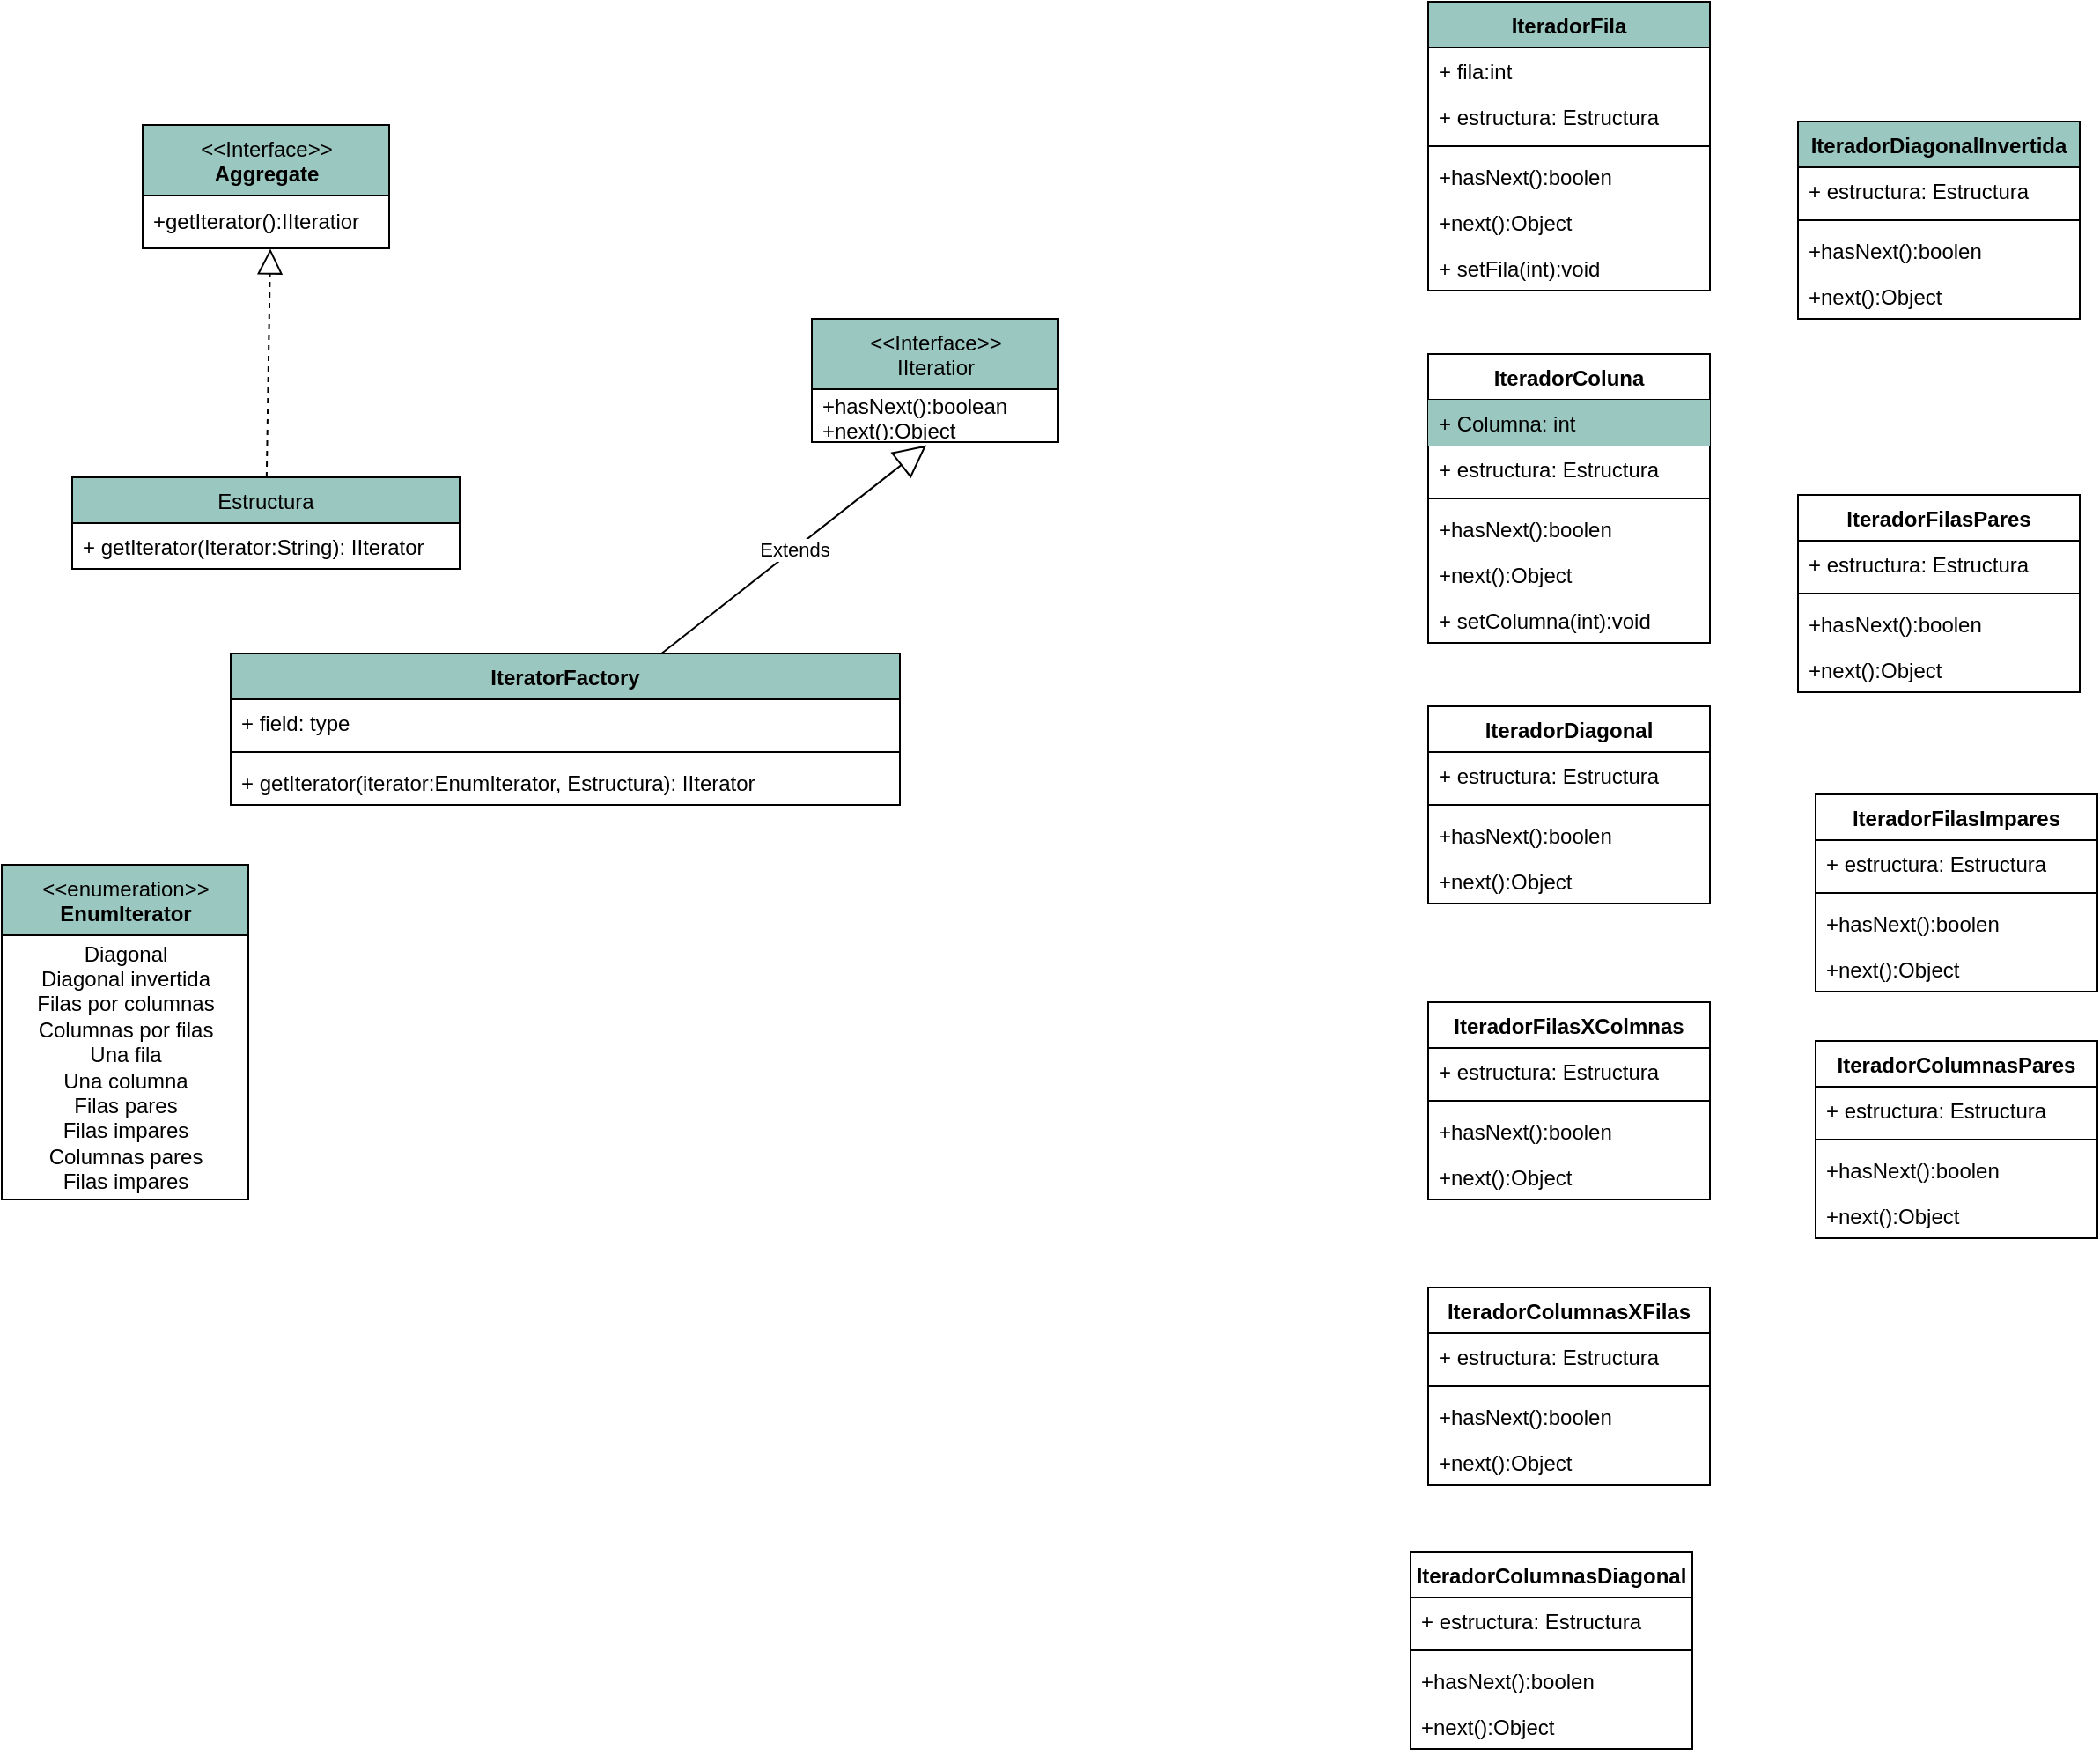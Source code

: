 <mxfile version="15.5.0" type="device"><diagram id="Y1FXFS_seEDH0CYyXifL" name="Page-1"><mxGraphModel dx="1632" dy="966" grid="1" gridSize="10" guides="1" tooltips="1" connect="1" arrows="1" fold="1" page="1" pageScale="1" pageWidth="827" pageHeight="1169" math="0" shadow="0"><root><mxCell id="0"/><mxCell id="1" parent="0"/><mxCell id="jHyOmPYDse7fTnxH-kE5-1" value="Estructura" style="swimlane;fontStyle=0;childLayout=stackLayout;horizontal=1;startSize=26;fillColor=#9AC7BF;horizontalStack=0;resizeParent=1;resizeParentMax=0;resizeLast=0;collapsible=1;marginBottom=0;" vertex="1" parent="1"><mxGeometry x="130" y="300" width="220" height="52" as="geometry"/></mxCell><mxCell id="jHyOmPYDse7fTnxH-kE5-2" value="+ getIterator(Iterator:String): IIterator" style="text;strokeColor=none;fillColor=none;align=left;verticalAlign=top;spacingLeft=4;spacingRight=4;overflow=hidden;rotatable=0;points=[[0,0.5],[1,0.5]];portConstraint=eastwest;" vertex="1" parent="jHyOmPYDse7fTnxH-kE5-1"><mxGeometry y="26" width="220" height="26" as="geometry"/></mxCell><mxCell id="jHyOmPYDse7fTnxH-kE5-5" value="IteradorFila" style="swimlane;fontStyle=1;align=center;verticalAlign=top;childLayout=stackLayout;horizontal=1;startSize=26;horizontalStack=0;resizeParent=1;resizeParentMax=0;resizeLast=0;collapsible=1;marginBottom=0;fillColor=#9AC7BF;" vertex="1" parent="1"><mxGeometry x="900" y="30" width="160" height="164" as="geometry"/></mxCell><mxCell id="jHyOmPYDse7fTnxH-kE5-32" value="+ fila:int" style="text;strokeColor=none;fillColor=none;align=left;verticalAlign=top;spacingLeft=4;spacingRight=4;overflow=hidden;rotatable=0;points=[[0,0.5],[1,0.5]];portConstraint=eastwest;" vertex="1" parent="jHyOmPYDse7fTnxH-kE5-5"><mxGeometry y="26" width="160" height="26" as="geometry"/></mxCell><mxCell id="jHyOmPYDse7fTnxH-kE5-49" value="+ estructura: Estructura" style="text;strokeColor=none;fillColor=none;align=left;verticalAlign=top;spacingLeft=4;spacingRight=4;overflow=hidden;rotatable=0;points=[[0,0.5],[1,0.5]];portConstraint=eastwest;" vertex="1" parent="jHyOmPYDse7fTnxH-kE5-5"><mxGeometry y="52" width="160" height="26" as="geometry"/></mxCell><mxCell id="jHyOmPYDse7fTnxH-kE5-7" value="" style="line;strokeWidth=1;fillColor=none;align=left;verticalAlign=middle;spacingTop=-1;spacingLeft=3;spacingRight=3;rotatable=0;labelPosition=right;points=[];portConstraint=eastwest;" vertex="1" parent="jHyOmPYDse7fTnxH-kE5-5"><mxGeometry y="78" width="160" height="8" as="geometry"/></mxCell><mxCell id="jHyOmPYDse7fTnxH-kE5-25" value="+hasNext():boolen" style="text;strokeColor=none;fillColor=none;align=left;verticalAlign=top;spacingLeft=4;spacingRight=4;overflow=hidden;rotatable=0;points=[[0,0.5],[1,0.5]];portConstraint=eastwest;" vertex="1" parent="jHyOmPYDse7fTnxH-kE5-5"><mxGeometry y="86" width="160" height="26" as="geometry"/></mxCell><mxCell id="jHyOmPYDse7fTnxH-kE5-26" value="+next():Object" style="text;strokeColor=none;fillColor=none;align=left;verticalAlign=top;spacingLeft=4;spacingRight=4;overflow=hidden;rotatable=0;points=[[0,0.5],[1,0.5]];portConstraint=eastwest;" vertex="1" parent="jHyOmPYDse7fTnxH-kE5-5"><mxGeometry y="112" width="160" height="26" as="geometry"/></mxCell><mxCell id="jHyOmPYDse7fTnxH-kE5-31" value="+ setFila(int):void" style="text;strokeColor=none;fillColor=none;align=left;verticalAlign=top;spacingLeft=4;spacingRight=4;overflow=hidden;rotatable=0;points=[[0,0.5],[1,0.5]];portConstraint=eastwest;" vertex="1" parent="jHyOmPYDse7fTnxH-kE5-5"><mxGeometry y="138" width="160" height="26" as="geometry"/></mxCell><mxCell id="jHyOmPYDse7fTnxH-kE5-14" value="&amp;lt;&amp;lt;Interface&amp;gt;&amp;gt;&lt;br&gt;&lt;b&gt;Aggregate&lt;/b&gt;" style="swimlane;fontStyle=0;align=center;verticalAlign=top;childLayout=stackLayout;horizontal=1;startSize=40;horizontalStack=0;resizeParent=1;resizeParentMax=0;resizeLast=0;collapsible=0;marginBottom=0;html=1;fillColor=#9AC7BF;" vertex="1" parent="1"><mxGeometry x="170" y="100" width="140" height="70" as="geometry"/></mxCell><mxCell id="jHyOmPYDse7fTnxH-kE5-15" value="+getIterator():IIteratior" style="text;html=1;strokeColor=none;fillColor=none;align=left;verticalAlign=middle;spacingLeft=4;spacingRight=4;overflow=hidden;rotatable=0;points=[[0,0.5],[1,0.5]];portConstraint=eastwest;" vertex="1" parent="jHyOmPYDse7fTnxH-kE5-14"><mxGeometry y="40" width="140" height="30" as="geometry"/></mxCell><mxCell id="jHyOmPYDse7fTnxH-kE5-16" value="&amp;lt;&amp;lt;Interface&amp;gt;&amp;gt;&lt;br&gt;&lt;span style=&quot;text-align: left&quot;&gt;IIteratior&lt;/span&gt;" style="swimlane;fontStyle=0;align=center;verticalAlign=top;childLayout=stackLayout;horizontal=1;startSize=40;horizontalStack=0;resizeParent=1;resizeParentMax=0;resizeLast=0;collapsible=0;marginBottom=0;html=1;fillColor=#9AC7BF;" vertex="1" parent="1"><mxGeometry x="550" y="210" width="140" height="70" as="geometry"/></mxCell><mxCell id="jHyOmPYDse7fTnxH-kE5-17" value="+hasNext():boolean&lt;br&gt;+next():Object" style="text;html=1;strokeColor=none;fillColor=none;align=left;verticalAlign=middle;spacingLeft=4;spacingRight=4;overflow=hidden;rotatable=0;points=[[0,0.5],[1,0.5]];portConstraint=eastwest;" vertex="1" parent="jHyOmPYDse7fTnxH-kE5-16"><mxGeometry y="40" width="140" height="30" as="geometry"/></mxCell><mxCell id="jHyOmPYDse7fTnxH-kE5-22" value="" style="endArrow=block;dashed=1;endFill=0;endSize=12;html=1;rounded=0;entryX=0.518;entryY=1.007;entryDx=0;entryDy=0;entryPerimeter=0;" edge="1" parent="1" source="jHyOmPYDse7fTnxH-kE5-1" target="jHyOmPYDse7fTnxH-kE5-15"><mxGeometry width="160" relative="1" as="geometry"><mxPoint x="80" y="240" as="sourcePoint"/><mxPoint x="240" y="240" as="targetPoint"/></mxGeometry></mxCell><mxCell id="jHyOmPYDse7fTnxH-kE5-27" value="IteradorColuna" style="swimlane;fontStyle=1;align=center;verticalAlign=top;childLayout=stackLayout;horizontal=1;startSize=26;horizontalStack=0;resizeParent=1;resizeParentMax=0;resizeLast=0;collapsible=1;marginBottom=0;" vertex="1" parent="1"><mxGeometry x="900" y="230" width="160" height="164" as="geometry"/></mxCell><mxCell id="jHyOmPYDse7fTnxH-kE5-34" value="+ Columna: int " style="text;strokeColor=none;fillColor=#9AC7BF;align=left;verticalAlign=top;spacingLeft=4;spacingRight=4;overflow=hidden;rotatable=0;points=[[0,0.5],[1,0.5]];portConstraint=eastwest;" vertex="1" parent="jHyOmPYDse7fTnxH-kE5-27"><mxGeometry y="26" width="160" height="26" as="geometry"/></mxCell><mxCell id="jHyOmPYDse7fTnxH-kE5-48" value="+ estructura: Estructura" style="text;strokeColor=none;fillColor=none;align=left;verticalAlign=top;spacingLeft=4;spacingRight=4;overflow=hidden;rotatable=0;points=[[0,0.5],[1,0.5]];portConstraint=eastwest;" vertex="1" parent="jHyOmPYDse7fTnxH-kE5-27"><mxGeometry y="52" width="160" height="26" as="geometry"/></mxCell><mxCell id="jHyOmPYDse7fTnxH-kE5-28" value="" style="line;strokeWidth=1;fillColor=none;align=left;verticalAlign=middle;spacingTop=-1;spacingLeft=3;spacingRight=3;rotatable=0;labelPosition=right;points=[];portConstraint=eastwest;" vertex="1" parent="jHyOmPYDse7fTnxH-kE5-27"><mxGeometry y="78" width="160" height="8" as="geometry"/></mxCell><mxCell id="jHyOmPYDse7fTnxH-kE5-29" value="+hasNext():boolen" style="text;strokeColor=none;fillColor=none;align=left;verticalAlign=top;spacingLeft=4;spacingRight=4;overflow=hidden;rotatable=0;points=[[0,0.5],[1,0.5]];portConstraint=eastwest;" vertex="1" parent="jHyOmPYDse7fTnxH-kE5-27"><mxGeometry y="86" width="160" height="26" as="geometry"/></mxCell><mxCell id="jHyOmPYDse7fTnxH-kE5-30" value="+next():Object" style="text;strokeColor=none;fillColor=none;align=left;verticalAlign=top;spacingLeft=4;spacingRight=4;overflow=hidden;rotatable=0;points=[[0,0.5],[1,0.5]];portConstraint=eastwest;" vertex="1" parent="jHyOmPYDse7fTnxH-kE5-27"><mxGeometry y="112" width="160" height="26" as="geometry"/></mxCell><mxCell id="jHyOmPYDse7fTnxH-kE5-33" value="+ setColumna(int):void " style="text;strokeColor=none;fillColor=none;align=left;verticalAlign=top;spacingLeft=4;spacingRight=4;overflow=hidden;rotatable=0;points=[[0,0.5],[1,0.5]];portConstraint=eastwest;" vertex="1" parent="jHyOmPYDse7fTnxH-kE5-27"><mxGeometry y="138" width="160" height="26" as="geometry"/></mxCell><mxCell id="jHyOmPYDse7fTnxH-kE5-35" value="IteratorFactory" style="swimlane;fontStyle=1;align=center;verticalAlign=top;childLayout=stackLayout;horizontal=1;startSize=26;horizontalStack=0;resizeParent=1;resizeParentMax=0;resizeLast=0;collapsible=1;marginBottom=0;fillColor=#9AC7BF;" vertex="1" parent="1"><mxGeometry x="220" y="400" width="380" height="86" as="geometry"/></mxCell><mxCell id="jHyOmPYDse7fTnxH-kE5-36" value="+ field: type" style="text;strokeColor=none;fillColor=none;align=left;verticalAlign=top;spacingLeft=4;spacingRight=4;overflow=hidden;rotatable=0;points=[[0,0.5],[1,0.5]];portConstraint=eastwest;" vertex="1" parent="jHyOmPYDse7fTnxH-kE5-35"><mxGeometry y="26" width="380" height="26" as="geometry"/></mxCell><mxCell id="jHyOmPYDse7fTnxH-kE5-37" value="" style="line;strokeWidth=1;fillColor=none;align=left;verticalAlign=middle;spacingTop=-1;spacingLeft=3;spacingRight=3;rotatable=0;labelPosition=right;points=[];portConstraint=eastwest;" vertex="1" parent="jHyOmPYDse7fTnxH-kE5-35"><mxGeometry y="52" width="380" height="8" as="geometry"/></mxCell><mxCell id="jHyOmPYDse7fTnxH-kE5-38" value="+ getIterator(iterator:EnumIterator, Estructura): IIterator" style="text;strokeColor=none;fillColor=none;align=left;verticalAlign=top;spacingLeft=4;spacingRight=4;overflow=hidden;rotatable=0;points=[[0,0.5],[1,0.5]];portConstraint=eastwest;" vertex="1" parent="jHyOmPYDse7fTnxH-kE5-35"><mxGeometry y="60" width="380" height="26" as="geometry"/></mxCell><mxCell id="jHyOmPYDse7fTnxH-kE5-39" value="&amp;lt;&amp;lt;enumeration&amp;gt;&amp;gt;&lt;br&gt;&lt;b&gt;EnumIterator&lt;/b&gt;" style="swimlane;fontStyle=0;align=center;verticalAlign=top;childLayout=stackLayout;horizontal=1;startSize=40;horizontalStack=0;resizeParent=1;resizeParentMax=0;resizeLast=0;collapsible=0;marginBottom=0;html=1;fillColor=#9AC7BF;" vertex="1" parent="1"><mxGeometry x="90" y="520" width="140" height="190" as="geometry"/></mxCell><mxCell id="jHyOmPYDse7fTnxH-kE5-42" value="&lt;div&gt;Diagonal&lt;/div&gt;&lt;div&gt;Diagonal invertida&lt;/div&gt;&lt;div&gt;Filas por columnas&lt;/div&gt;&lt;div&gt;Columnas por filas&lt;/div&gt;&lt;div&gt;Una fila&lt;/div&gt;&lt;div&gt;Una columna&lt;/div&gt;&lt;div&gt;Filas pares&lt;/div&gt;&lt;div&gt;Filas impares&lt;/div&gt;&lt;div&gt;Columnas pares&lt;/div&gt;&lt;div&gt;Filas impares&lt;/div&gt;" style="text;html=1;align=center;verticalAlign=middle;resizable=0;points=[];autosize=1;strokeColor=none;fillColor=none;" vertex="1" parent="jHyOmPYDse7fTnxH-kE5-39"><mxGeometry y="40" width="140" height="150" as="geometry"/></mxCell><mxCell id="jHyOmPYDse7fTnxH-kE5-43" value="IteradorDiagonal" style="swimlane;fontStyle=1;align=center;verticalAlign=top;childLayout=stackLayout;horizontal=1;startSize=26;horizontalStack=0;resizeParent=1;resizeParentMax=0;resizeLast=0;collapsible=1;marginBottom=0;" vertex="1" parent="1"><mxGeometry x="900" y="430" width="160" height="112" as="geometry"/></mxCell><mxCell id="jHyOmPYDse7fTnxH-kE5-47" value="+ estructura: Estructura" style="text;strokeColor=none;fillColor=none;align=left;verticalAlign=top;spacingLeft=4;spacingRight=4;overflow=hidden;rotatable=0;points=[[0,0.5],[1,0.5]];portConstraint=eastwest;" vertex="1" parent="jHyOmPYDse7fTnxH-kE5-43"><mxGeometry y="26" width="160" height="26" as="geometry"/></mxCell><mxCell id="jHyOmPYDse7fTnxH-kE5-45" value="" style="line;strokeWidth=1;fillColor=none;align=left;verticalAlign=middle;spacingTop=-1;spacingLeft=3;spacingRight=3;rotatable=0;labelPosition=right;points=[];portConstraint=eastwest;" vertex="1" parent="jHyOmPYDse7fTnxH-kE5-43"><mxGeometry y="52" width="160" height="8" as="geometry"/></mxCell><mxCell id="jHyOmPYDse7fTnxH-kE5-46" value="+hasNext():boolen" style="text;strokeColor=none;fillColor=none;align=left;verticalAlign=top;spacingLeft=4;spacingRight=4;overflow=hidden;rotatable=0;points=[[0,0.5],[1,0.5]];portConstraint=eastwest;" vertex="1" parent="jHyOmPYDse7fTnxH-kE5-43"><mxGeometry y="60" width="160" height="26" as="geometry"/></mxCell><mxCell id="jHyOmPYDse7fTnxH-kE5-50" value="+next():Object" style="text;strokeColor=none;fillColor=none;align=left;verticalAlign=top;spacingLeft=4;spacingRight=4;overflow=hidden;rotatable=0;points=[[0,0.5],[1,0.5]];portConstraint=eastwest;" vertex="1" parent="jHyOmPYDse7fTnxH-kE5-43"><mxGeometry y="86" width="160" height="26" as="geometry"/></mxCell><mxCell id="jHyOmPYDse7fTnxH-kE5-52" value="IteradorFilasXColmnas" style="swimlane;fontStyle=1;align=center;verticalAlign=top;childLayout=stackLayout;horizontal=1;startSize=26;horizontalStack=0;resizeParent=1;resizeParentMax=0;resizeLast=0;collapsible=1;marginBottom=0;" vertex="1" parent="1"><mxGeometry x="900" y="598" width="160" height="112" as="geometry"/></mxCell><mxCell id="jHyOmPYDse7fTnxH-kE5-53" value="+ estructura: Estructura" style="text;strokeColor=none;fillColor=none;align=left;verticalAlign=top;spacingLeft=4;spacingRight=4;overflow=hidden;rotatable=0;points=[[0,0.5],[1,0.5]];portConstraint=eastwest;" vertex="1" parent="jHyOmPYDse7fTnxH-kE5-52"><mxGeometry y="26" width="160" height="26" as="geometry"/></mxCell><mxCell id="jHyOmPYDse7fTnxH-kE5-54" value="" style="line;strokeWidth=1;fillColor=none;align=left;verticalAlign=middle;spacingTop=-1;spacingLeft=3;spacingRight=3;rotatable=0;labelPosition=right;points=[];portConstraint=eastwest;" vertex="1" parent="jHyOmPYDse7fTnxH-kE5-52"><mxGeometry y="52" width="160" height="8" as="geometry"/></mxCell><mxCell id="jHyOmPYDse7fTnxH-kE5-55" value="+hasNext():boolen" style="text;strokeColor=none;fillColor=none;align=left;verticalAlign=top;spacingLeft=4;spacingRight=4;overflow=hidden;rotatable=0;points=[[0,0.5],[1,0.5]];portConstraint=eastwest;" vertex="1" parent="jHyOmPYDse7fTnxH-kE5-52"><mxGeometry y="60" width="160" height="26" as="geometry"/></mxCell><mxCell id="jHyOmPYDse7fTnxH-kE5-56" value="+next():Object" style="text;strokeColor=none;fillColor=none;align=left;verticalAlign=top;spacingLeft=4;spacingRight=4;overflow=hidden;rotatable=0;points=[[0,0.5],[1,0.5]];portConstraint=eastwest;" vertex="1" parent="jHyOmPYDse7fTnxH-kE5-52"><mxGeometry y="86" width="160" height="26" as="geometry"/></mxCell><mxCell id="jHyOmPYDse7fTnxH-kE5-57" value="IteradorColumnasXFilas" style="swimlane;fontStyle=1;align=center;verticalAlign=top;childLayout=stackLayout;horizontal=1;startSize=26;horizontalStack=0;resizeParent=1;resizeParentMax=0;resizeLast=0;collapsible=1;marginBottom=0;" vertex="1" parent="1"><mxGeometry x="900" y="760" width="160" height="112" as="geometry"/></mxCell><mxCell id="jHyOmPYDse7fTnxH-kE5-58" value="+ estructura: Estructura" style="text;strokeColor=none;fillColor=none;align=left;verticalAlign=top;spacingLeft=4;spacingRight=4;overflow=hidden;rotatable=0;points=[[0,0.5],[1,0.5]];portConstraint=eastwest;" vertex="1" parent="jHyOmPYDse7fTnxH-kE5-57"><mxGeometry y="26" width="160" height="26" as="geometry"/></mxCell><mxCell id="jHyOmPYDse7fTnxH-kE5-59" value="" style="line;strokeWidth=1;fillColor=none;align=left;verticalAlign=middle;spacingTop=-1;spacingLeft=3;spacingRight=3;rotatable=0;labelPosition=right;points=[];portConstraint=eastwest;" vertex="1" parent="jHyOmPYDse7fTnxH-kE5-57"><mxGeometry y="52" width="160" height="8" as="geometry"/></mxCell><mxCell id="jHyOmPYDse7fTnxH-kE5-60" value="+hasNext():boolen" style="text;strokeColor=none;fillColor=none;align=left;verticalAlign=top;spacingLeft=4;spacingRight=4;overflow=hidden;rotatable=0;points=[[0,0.5],[1,0.5]];portConstraint=eastwest;" vertex="1" parent="jHyOmPYDse7fTnxH-kE5-57"><mxGeometry y="60" width="160" height="26" as="geometry"/></mxCell><mxCell id="jHyOmPYDse7fTnxH-kE5-61" value="+next():Object" style="text;strokeColor=none;fillColor=none;align=left;verticalAlign=top;spacingLeft=4;spacingRight=4;overflow=hidden;rotatable=0;points=[[0,0.5],[1,0.5]];portConstraint=eastwest;" vertex="1" parent="jHyOmPYDse7fTnxH-kE5-57"><mxGeometry y="86" width="160" height="26" as="geometry"/></mxCell><mxCell id="jHyOmPYDse7fTnxH-kE5-62" value="IteradorDiagonalInvertida" style="swimlane;fontStyle=1;align=center;verticalAlign=top;childLayout=stackLayout;horizontal=1;startSize=26;horizontalStack=0;resizeParent=1;resizeParentMax=0;resizeLast=0;collapsible=1;marginBottom=0;fillColor=#9AC7BF;" vertex="1" parent="1"><mxGeometry x="1110" y="98" width="160" height="112" as="geometry"/></mxCell><mxCell id="jHyOmPYDse7fTnxH-kE5-63" value="+ estructura: Estructura" style="text;strokeColor=none;fillColor=none;align=left;verticalAlign=top;spacingLeft=4;spacingRight=4;overflow=hidden;rotatable=0;points=[[0,0.5],[1,0.5]];portConstraint=eastwest;" vertex="1" parent="jHyOmPYDse7fTnxH-kE5-62"><mxGeometry y="26" width="160" height="26" as="geometry"/></mxCell><mxCell id="jHyOmPYDse7fTnxH-kE5-64" value="" style="line;strokeWidth=1;fillColor=none;align=left;verticalAlign=middle;spacingTop=-1;spacingLeft=3;spacingRight=3;rotatable=0;labelPosition=right;points=[];portConstraint=eastwest;" vertex="1" parent="jHyOmPYDse7fTnxH-kE5-62"><mxGeometry y="52" width="160" height="8" as="geometry"/></mxCell><mxCell id="jHyOmPYDse7fTnxH-kE5-65" value="+hasNext():boolen" style="text;strokeColor=none;fillColor=none;align=left;verticalAlign=top;spacingLeft=4;spacingRight=4;overflow=hidden;rotatable=0;points=[[0,0.5],[1,0.5]];portConstraint=eastwest;" vertex="1" parent="jHyOmPYDse7fTnxH-kE5-62"><mxGeometry y="60" width="160" height="26" as="geometry"/></mxCell><mxCell id="jHyOmPYDse7fTnxH-kE5-66" value="+next():Object" style="text;strokeColor=none;fillColor=none;align=left;verticalAlign=top;spacingLeft=4;spacingRight=4;overflow=hidden;rotatable=0;points=[[0,0.5],[1,0.5]];portConstraint=eastwest;" vertex="1" parent="jHyOmPYDse7fTnxH-kE5-62"><mxGeometry y="86" width="160" height="26" as="geometry"/></mxCell><mxCell id="jHyOmPYDse7fTnxH-kE5-67" value="IteradorColumnasDiagonal" style="swimlane;fontStyle=1;align=center;verticalAlign=top;childLayout=stackLayout;horizontal=1;startSize=26;horizontalStack=0;resizeParent=1;resizeParentMax=0;resizeLast=0;collapsible=1;marginBottom=0;" vertex="1" parent="1"><mxGeometry x="890" y="910" width="160" height="112" as="geometry"/></mxCell><mxCell id="jHyOmPYDse7fTnxH-kE5-68" value="+ estructura: Estructura" style="text;strokeColor=none;fillColor=none;align=left;verticalAlign=top;spacingLeft=4;spacingRight=4;overflow=hidden;rotatable=0;points=[[0,0.5],[1,0.5]];portConstraint=eastwest;" vertex="1" parent="jHyOmPYDse7fTnxH-kE5-67"><mxGeometry y="26" width="160" height="26" as="geometry"/></mxCell><mxCell id="jHyOmPYDse7fTnxH-kE5-69" value="" style="line;strokeWidth=1;fillColor=none;align=left;verticalAlign=middle;spacingTop=-1;spacingLeft=3;spacingRight=3;rotatable=0;labelPosition=right;points=[];portConstraint=eastwest;" vertex="1" parent="jHyOmPYDse7fTnxH-kE5-67"><mxGeometry y="52" width="160" height="8" as="geometry"/></mxCell><mxCell id="jHyOmPYDse7fTnxH-kE5-70" value="+hasNext():boolen" style="text;strokeColor=none;fillColor=none;align=left;verticalAlign=top;spacingLeft=4;spacingRight=4;overflow=hidden;rotatable=0;points=[[0,0.5],[1,0.5]];portConstraint=eastwest;" vertex="1" parent="jHyOmPYDse7fTnxH-kE5-67"><mxGeometry y="60" width="160" height="26" as="geometry"/></mxCell><mxCell id="jHyOmPYDse7fTnxH-kE5-71" value="+next():Object" style="text;strokeColor=none;fillColor=none;align=left;verticalAlign=top;spacingLeft=4;spacingRight=4;overflow=hidden;rotatable=0;points=[[0,0.5],[1,0.5]];portConstraint=eastwest;" vertex="1" parent="jHyOmPYDse7fTnxH-kE5-67"><mxGeometry y="86" width="160" height="26" as="geometry"/></mxCell><mxCell id="jHyOmPYDse7fTnxH-kE5-72" value="IteradorFilasPares" style="swimlane;fontStyle=1;align=center;verticalAlign=top;childLayout=stackLayout;horizontal=1;startSize=26;horizontalStack=0;resizeParent=1;resizeParentMax=0;resizeLast=0;collapsible=1;marginBottom=0;" vertex="1" parent="1"><mxGeometry x="1110" y="310" width="160" height="112" as="geometry"/></mxCell><mxCell id="jHyOmPYDse7fTnxH-kE5-73" value="+ estructura: Estructura" style="text;strokeColor=none;fillColor=none;align=left;verticalAlign=top;spacingLeft=4;spacingRight=4;overflow=hidden;rotatable=0;points=[[0,0.5],[1,0.5]];portConstraint=eastwest;" vertex="1" parent="jHyOmPYDse7fTnxH-kE5-72"><mxGeometry y="26" width="160" height="26" as="geometry"/></mxCell><mxCell id="jHyOmPYDse7fTnxH-kE5-74" value="" style="line;strokeWidth=1;fillColor=none;align=left;verticalAlign=middle;spacingTop=-1;spacingLeft=3;spacingRight=3;rotatable=0;labelPosition=right;points=[];portConstraint=eastwest;" vertex="1" parent="jHyOmPYDse7fTnxH-kE5-72"><mxGeometry y="52" width="160" height="8" as="geometry"/></mxCell><mxCell id="jHyOmPYDse7fTnxH-kE5-75" value="+hasNext():boolen" style="text;strokeColor=none;fillColor=none;align=left;verticalAlign=top;spacingLeft=4;spacingRight=4;overflow=hidden;rotatable=0;points=[[0,0.5],[1,0.5]];portConstraint=eastwest;" vertex="1" parent="jHyOmPYDse7fTnxH-kE5-72"><mxGeometry y="60" width="160" height="26" as="geometry"/></mxCell><mxCell id="jHyOmPYDse7fTnxH-kE5-76" value="+next():Object" style="text;strokeColor=none;fillColor=none;align=left;verticalAlign=top;spacingLeft=4;spacingRight=4;overflow=hidden;rotatable=0;points=[[0,0.5],[1,0.5]];portConstraint=eastwest;" vertex="1" parent="jHyOmPYDse7fTnxH-kE5-72"><mxGeometry y="86" width="160" height="26" as="geometry"/></mxCell><mxCell id="jHyOmPYDse7fTnxH-kE5-77" value="IteradorFilasImpares" style="swimlane;fontStyle=1;align=center;verticalAlign=top;childLayout=stackLayout;horizontal=1;startSize=26;horizontalStack=0;resizeParent=1;resizeParentMax=0;resizeLast=0;collapsible=1;marginBottom=0;" vertex="1" parent="1"><mxGeometry x="1120" y="480" width="160" height="112" as="geometry"/></mxCell><mxCell id="jHyOmPYDse7fTnxH-kE5-78" value="+ estructura: Estructura" style="text;strokeColor=none;fillColor=none;align=left;verticalAlign=top;spacingLeft=4;spacingRight=4;overflow=hidden;rotatable=0;points=[[0,0.5],[1,0.5]];portConstraint=eastwest;" vertex="1" parent="jHyOmPYDse7fTnxH-kE5-77"><mxGeometry y="26" width="160" height="26" as="geometry"/></mxCell><mxCell id="jHyOmPYDse7fTnxH-kE5-79" value="" style="line;strokeWidth=1;fillColor=none;align=left;verticalAlign=middle;spacingTop=-1;spacingLeft=3;spacingRight=3;rotatable=0;labelPosition=right;points=[];portConstraint=eastwest;" vertex="1" parent="jHyOmPYDse7fTnxH-kE5-77"><mxGeometry y="52" width="160" height="8" as="geometry"/></mxCell><mxCell id="jHyOmPYDse7fTnxH-kE5-80" value="+hasNext():boolen" style="text;strokeColor=none;fillColor=none;align=left;verticalAlign=top;spacingLeft=4;spacingRight=4;overflow=hidden;rotatable=0;points=[[0,0.5],[1,0.5]];portConstraint=eastwest;" vertex="1" parent="jHyOmPYDse7fTnxH-kE5-77"><mxGeometry y="60" width="160" height="26" as="geometry"/></mxCell><mxCell id="jHyOmPYDse7fTnxH-kE5-81" value="+next():Object" style="text;strokeColor=none;fillColor=none;align=left;verticalAlign=top;spacingLeft=4;spacingRight=4;overflow=hidden;rotatable=0;points=[[0,0.5],[1,0.5]];portConstraint=eastwest;" vertex="1" parent="jHyOmPYDse7fTnxH-kE5-77"><mxGeometry y="86" width="160" height="26" as="geometry"/></mxCell><mxCell id="jHyOmPYDse7fTnxH-kE5-82" value="IteradorColumnasPares" style="swimlane;fontStyle=1;align=center;verticalAlign=top;childLayout=stackLayout;horizontal=1;startSize=26;horizontalStack=0;resizeParent=1;resizeParentMax=0;resizeLast=0;collapsible=1;marginBottom=0;" vertex="1" parent="1"><mxGeometry x="1120" y="620" width="160" height="112" as="geometry"/></mxCell><mxCell id="jHyOmPYDse7fTnxH-kE5-83" value="+ estructura: Estructura" style="text;strokeColor=none;fillColor=none;align=left;verticalAlign=top;spacingLeft=4;spacingRight=4;overflow=hidden;rotatable=0;points=[[0,0.5],[1,0.5]];portConstraint=eastwest;" vertex="1" parent="jHyOmPYDse7fTnxH-kE5-82"><mxGeometry y="26" width="160" height="26" as="geometry"/></mxCell><mxCell id="jHyOmPYDse7fTnxH-kE5-84" value="" style="line;strokeWidth=1;fillColor=none;align=left;verticalAlign=middle;spacingTop=-1;spacingLeft=3;spacingRight=3;rotatable=0;labelPosition=right;points=[];portConstraint=eastwest;" vertex="1" parent="jHyOmPYDse7fTnxH-kE5-82"><mxGeometry y="52" width="160" height="8" as="geometry"/></mxCell><mxCell id="jHyOmPYDse7fTnxH-kE5-85" value="+hasNext():boolen" style="text;strokeColor=none;fillColor=none;align=left;verticalAlign=top;spacingLeft=4;spacingRight=4;overflow=hidden;rotatable=0;points=[[0,0.5],[1,0.5]];portConstraint=eastwest;" vertex="1" parent="jHyOmPYDse7fTnxH-kE5-82"><mxGeometry y="60" width="160" height="26" as="geometry"/></mxCell><mxCell id="jHyOmPYDse7fTnxH-kE5-86" value="+next():Object" style="text;strokeColor=none;fillColor=none;align=left;verticalAlign=top;spacingLeft=4;spacingRight=4;overflow=hidden;rotatable=0;points=[[0,0.5],[1,0.5]];portConstraint=eastwest;" vertex="1" parent="jHyOmPYDse7fTnxH-kE5-82"><mxGeometry y="86" width="160" height="26" as="geometry"/></mxCell><mxCell id="jHyOmPYDse7fTnxH-kE5-89" value="Extends" style="endArrow=block;endSize=16;endFill=0;html=1;rounded=0;entryX=0.465;entryY=1.058;entryDx=0;entryDy=0;entryPerimeter=0;" edge="1" parent="1" source="jHyOmPYDse7fTnxH-kE5-35" target="jHyOmPYDse7fTnxH-kE5-17"><mxGeometry width="160" relative="1" as="geometry"><mxPoint x="480" y="340" as="sourcePoint"/><mxPoint x="640" y="340" as="targetPoint"/></mxGeometry></mxCell></root></mxGraphModel></diagram></mxfile>